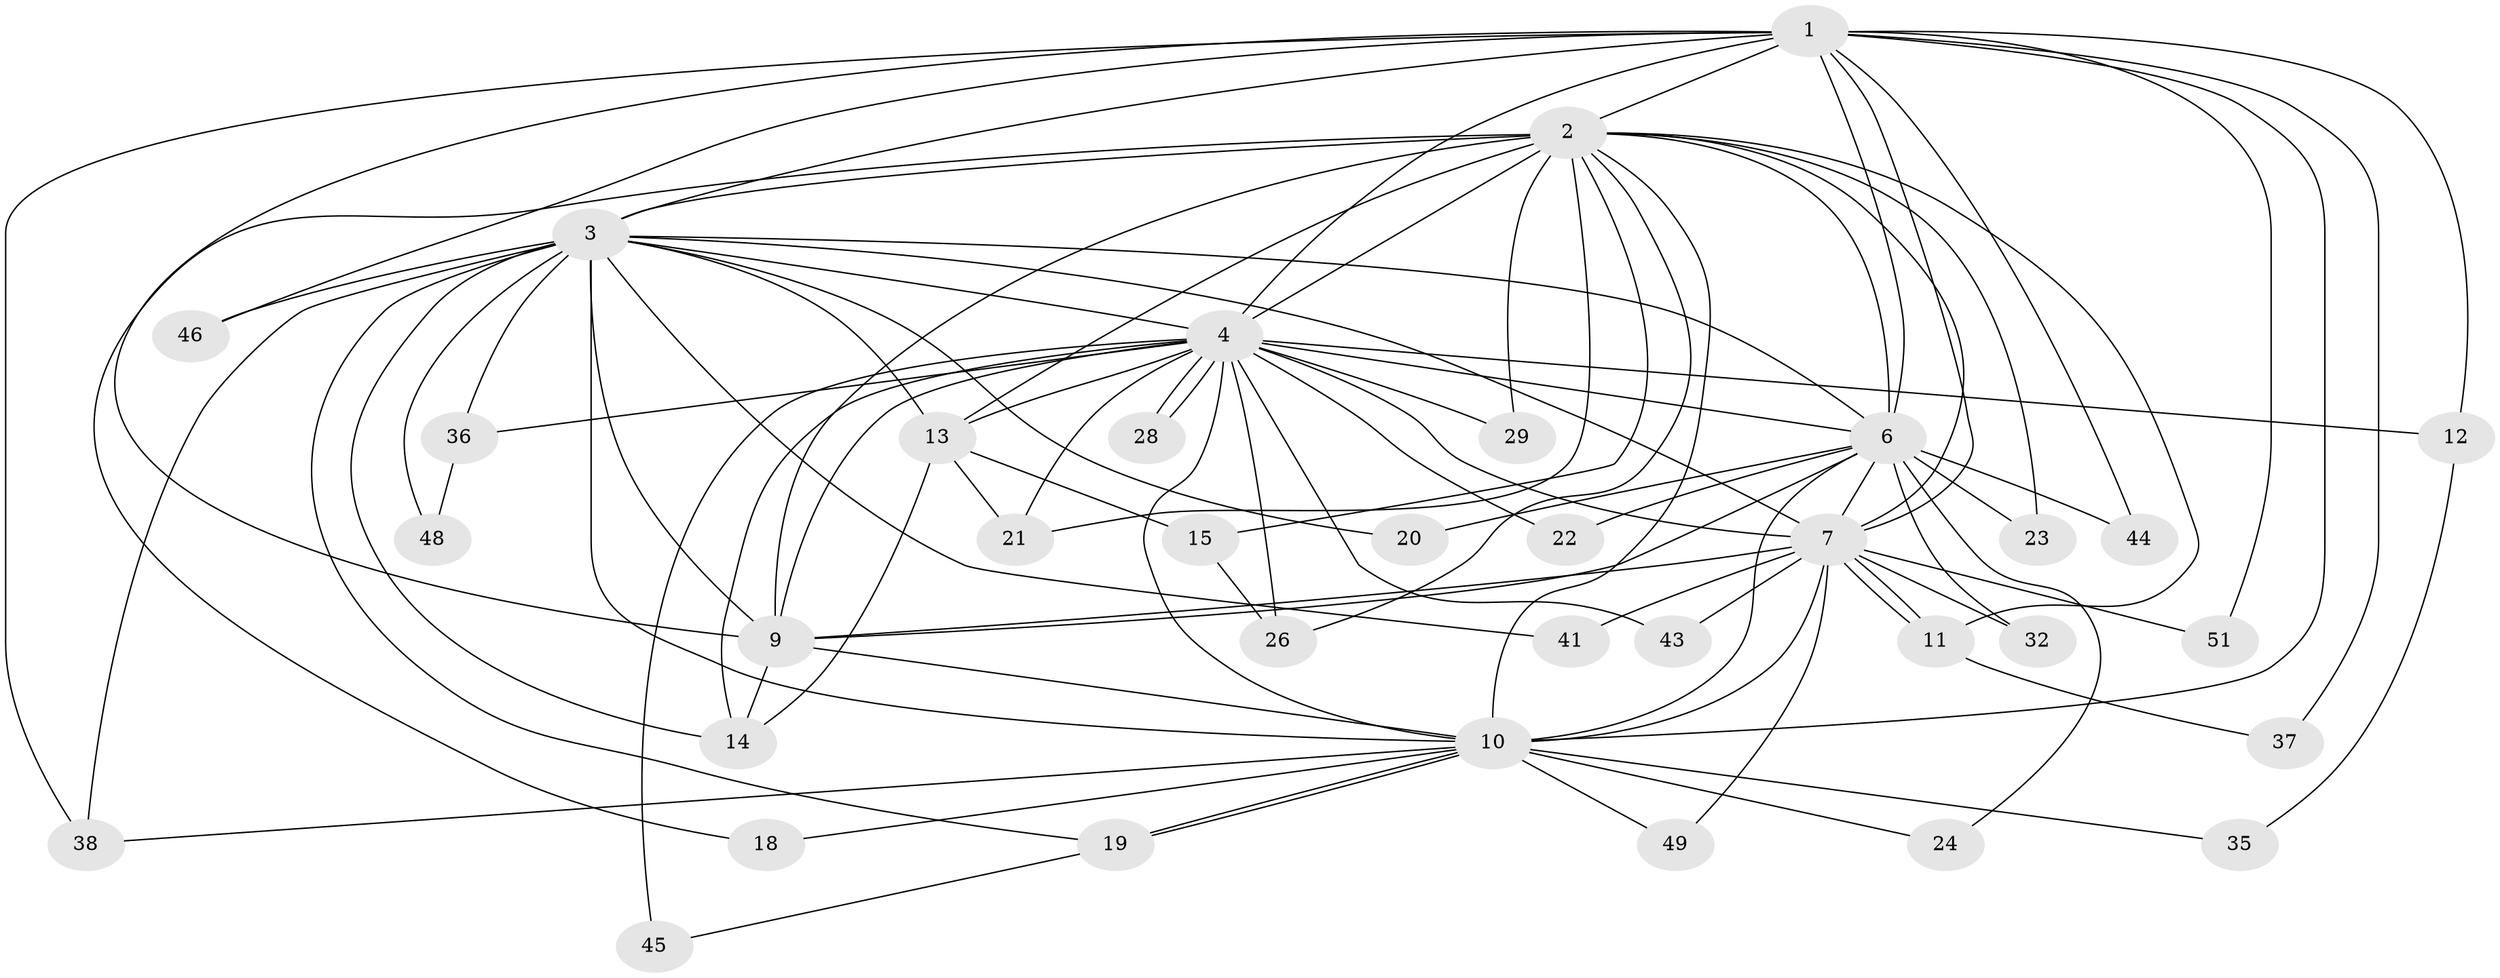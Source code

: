 // original degree distribution, {15: 0.0392156862745098, 12: 0.0196078431372549, 17: 0.0196078431372549, 21: 0.0196078431372549, 11: 0.0196078431372549, 18: 0.0392156862745098, 14: 0.0196078431372549, 10: 0.0196078431372549, 4: 0.058823529411764705, 3: 0.23529411764705882, 5: 0.0196078431372549, 2: 0.49019607843137253}
// Generated by graph-tools (version 1.1) at 2025/11/02/27/25 16:11:07]
// undirected, 36 vertices, 92 edges
graph export_dot {
graph [start="1"]
  node [color=gray90,style=filled];
  1 [super="+34"];
  2 [super="+8"];
  3 [super="+5"];
  4 [super="+25"];
  6 [super="+31"];
  7 [super="+39"];
  9 [super="+27"];
  10 [super="+16"];
  11 [super="+33"];
  12;
  13 [super="+17"];
  14 [super="+30"];
  15;
  18;
  19 [super="+47"];
  20;
  21 [super="+40"];
  22;
  23;
  24;
  26 [super="+42"];
  28;
  29;
  32;
  35;
  36;
  37;
  38 [super="+50"];
  41;
  43;
  44;
  45;
  46;
  48;
  49;
  51;
  1 -- 2 [weight=2];
  1 -- 3 [weight=2];
  1 -- 4;
  1 -- 6;
  1 -- 7 [weight=2];
  1 -- 9;
  1 -- 10;
  1 -- 12;
  1 -- 37;
  1 -- 44;
  1 -- 51;
  1 -- 46;
  1 -- 38;
  2 -- 3 [weight=4];
  2 -- 4 [weight=2];
  2 -- 6 [weight=2];
  2 -- 7 [weight=2];
  2 -- 9 [weight=2];
  2 -- 10 [weight=2];
  2 -- 13;
  2 -- 15;
  2 -- 26;
  2 -- 18;
  2 -- 21;
  2 -- 23;
  2 -- 29;
  2 -- 11;
  3 -- 4 [weight=2];
  3 -- 6 [weight=2];
  3 -- 7 [weight=2];
  3 -- 9 [weight=2];
  3 -- 10 [weight=3];
  3 -- 13;
  3 -- 14;
  3 -- 20;
  3 -- 36;
  3 -- 38;
  3 -- 46;
  3 -- 48;
  3 -- 41;
  3 -- 19;
  4 -- 6;
  4 -- 7;
  4 -- 9;
  4 -- 10;
  4 -- 12;
  4 -- 21;
  4 -- 22;
  4 -- 28;
  4 -- 28;
  4 -- 29;
  4 -- 36;
  4 -- 43;
  4 -- 45;
  4 -- 14;
  4 -- 26;
  4 -- 13;
  6 -- 7;
  6 -- 9;
  6 -- 10 [weight=2];
  6 -- 20;
  6 -- 22;
  6 -- 23;
  6 -- 24;
  6 -- 32;
  6 -- 44;
  7 -- 9 [weight=2];
  7 -- 10 [weight=2];
  7 -- 11;
  7 -- 11;
  7 -- 32;
  7 -- 41;
  7 -- 43;
  7 -- 49;
  7 -- 51;
  9 -- 10;
  9 -- 14;
  10 -- 18;
  10 -- 19;
  10 -- 19;
  10 -- 24;
  10 -- 35;
  10 -- 38;
  10 -- 49;
  11 -- 37;
  12 -- 35;
  13 -- 14;
  13 -- 15;
  13 -- 21;
  15 -- 26;
  19 -- 45;
  36 -- 48;
}

